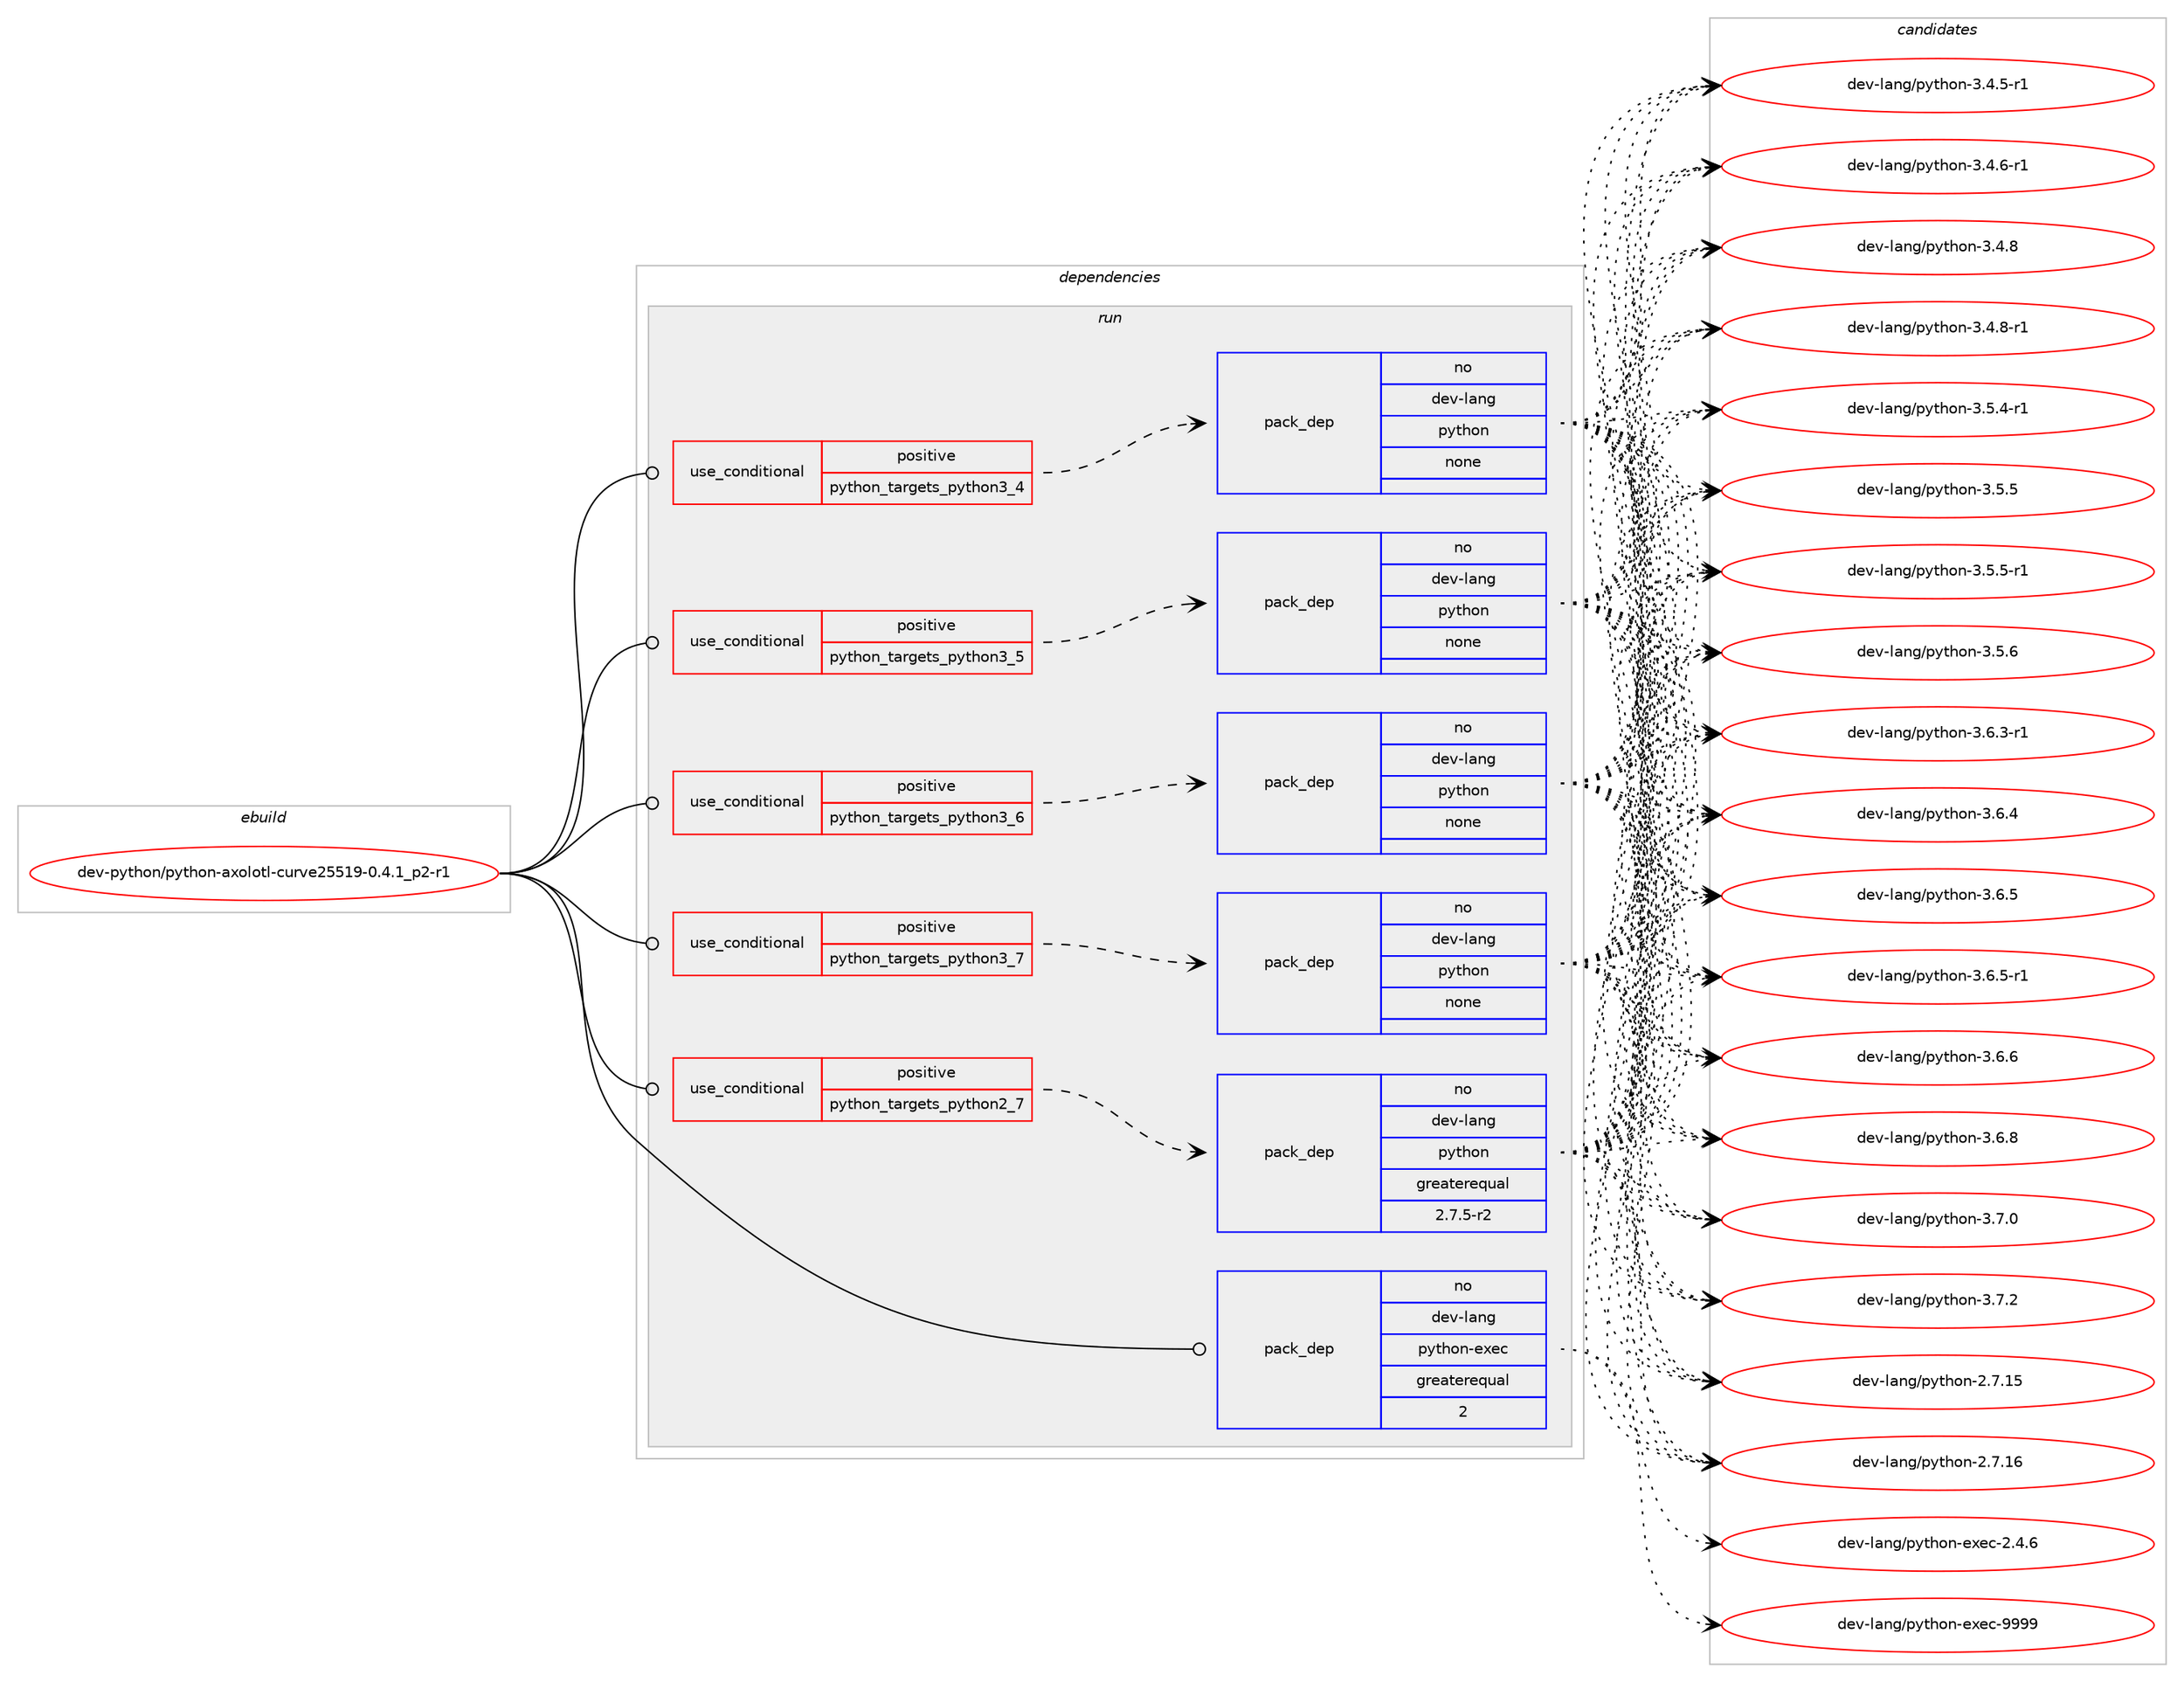 digraph prolog {

# *************
# Graph options
# *************

newrank=true;
concentrate=true;
compound=true;
graph [rankdir=LR,fontname=Helvetica,fontsize=10,ranksep=1.5];#, ranksep=2.5, nodesep=0.2];
edge  [arrowhead=vee];
node  [fontname=Helvetica,fontsize=10];

# **********
# The ebuild
# **********

subgraph cluster_leftcol {
color=gray;
rank=same;
label=<<i>ebuild</i>>;
id [label="dev-python/python-axolotl-curve25519-0.4.1_p2-r1", color=red, width=4, href="../dev-python/python-axolotl-curve25519-0.4.1_p2-r1.svg"];
}

# ****************
# The dependencies
# ****************

subgraph cluster_midcol {
color=gray;
label=<<i>dependencies</i>>;
subgraph cluster_compile {
fillcolor="#eeeeee";
style=filled;
label=<<i>compile</i>>;
}
subgraph cluster_compileandrun {
fillcolor="#eeeeee";
style=filled;
label=<<i>compile and run</i>>;
}
subgraph cluster_run {
fillcolor="#eeeeee";
style=filled;
label=<<i>run</i>>;
subgraph cond382386 {
dependency1434032 [label=<<TABLE BORDER="0" CELLBORDER="1" CELLSPACING="0" CELLPADDING="4"><TR><TD ROWSPAN="3" CELLPADDING="10">use_conditional</TD></TR><TR><TD>positive</TD></TR><TR><TD>python_targets_python2_7</TD></TR></TABLE>>, shape=none, color=red];
subgraph pack1028297 {
dependency1434033 [label=<<TABLE BORDER="0" CELLBORDER="1" CELLSPACING="0" CELLPADDING="4" WIDTH="220"><TR><TD ROWSPAN="6" CELLPADDING="30">pack_dep</TD></TR><TR><TD WIDTH="110">no</TD></TR><TR><TD>dev-lang</TD></TR><TR><TD>python</TD></TR><TR><TD>greaterequal</TD></TR><TR><TD>2.7.5-r2</TD></TR></TABLE>>, shape=none, color=blue];
}
dependency1434032:e -> dependency1434033:w [weight=20,style="dashed",arrowhead="vee"];
}
id:e -> dependency1434032:w [weight=20,style="solid",arrowhead="odot"];
subgraph cond382387 {
dependency1434034 [label=<<TABLE BORDER="0" CELLBORDER="1" CELLSPACING="0" CELLPADDING="4"><TR><TD ROWSPAN="3" CELLPADDING="10">use_conditional</TD></TR><TR><TD>positive</TD></TR><TR><TD>python_targets_python3_4</TD></TR></TABLE>>, shape=none, color=red];
subgraph pack1028298 {
dependency1434035 [label=<<TABLE BORDER="0" CELLBORDER="1" CELLSPACING="0" CELLPADDING="4" WIDTH="220"><TR><TD ROWSPAN="6" CELLPADDING="30">pack_dep</TD></TR><TR><TD WIDTH="110">no</TD></TR><TR><TD>dev-lang</TD></TR><TR><TD>python</TD></TR><TR><TD>none</TD></TR><TR><TD></TD></TR></TABLE>>, shape=none, color=blue];
}
dependency1434034:e -> dependency1434035:w [weight=20,style="dashed",arrowhead="vee"];
}
id:e -> dependency1434034:w [weight=20,style="solid",arrowhead="odot"];
subgraph cond382388 {
dependency1434036 [label=<<TABLE BORDER="0" CELLBORDER="1" CELLSPACING="0" CELLPADDING="4"><TR><TD ROWSPAN="3" CELLPADDING="10">use_conditional</TD></TR><TR><TD>positive</TD></TR><TR><TD>python_targets_python3_5</TD></TR></TABLE>>, shape=none, color=red];
subgraph pack1028299 {
dependency1434037 [label=<<TABLE BORDER="0" CELLBORDER="1" CELLSPACING="0" CELLPADDING="4" WIDTH="220"><TR><TD ROWSPAN="6" CELLPADDING="30">pack_dep</TD></TR><TR><TD WIDTH="110">no</TD></TR><TR><TD>dev-lang</TD></TR><TR><TD>python</TD></TR><TR><TD>none</TD></TR><TR><TD></TD></TR></TABLE>>, shape=none, color=blue];
}
dependency1434036:e -> dependency1434037:w [weight=20,style="dashed",arrowhead="vee"];
}
id:e -> dependency1434036:w [weight=20,style="solid",arrowhead="odot"];
subgraph cond382389 {
dependency1434038 [label=<<TABLE BORDER="0" CELLBORDER="1" CELLSPACING="0" CELLPADDING="4"><TR><TD ROWSPAN="3" CELLPADDING="10">use_conditional</TD></TR><TR><TD>positive</TD></TR><TR><TD>python_targets_python3_6</TD></TR></TABLE>>, shape=none, color=red];
subgraph pack1028300 {
dependency1434039 [label=<<TABLE BORDER="0" CELLBORDER="1" CELLSPACING="0" CELLPADDING="4" WIDTH="220"><TR><TD ROWSPAN="6" CELLPADDING="30">pack_dep</TD></TR><TR><TD WIDTH="110">no</TD></TR><TR><TD>dev-lang</TD></TR><TR><TD>python</TD></TR><TR><TD>none</TD></TR><TR><TD></TD></TR></TABLE>>, shape=none, color=blue];
}
dependency1434038:e -> dependency1434039:w [weight=20,style="dashed",arrowhead="vee"];
}
id:e -> dependency1434038:w [weight=20,style="solid",arrowhead="odot"];
subgraph cond382390 {
dependency1434040 [label=<<TABLE BORDER="0" CELLBORDER="1" CELLSPACING="0" CELLPADDING="4"><TR><TD ROWSPAN="3" CELLPADDING="10">use_conditional</TD></TR><TR><TD>positive</TD></TR><TR><TD>python_targets_python3_7</TD></TR></TABLE>>, shape=none, color=red];
subgraph pack1028301 {
dependency1434041 [label=<<TABLE BORDER="0" CELLBORDER="1" CELLSPACING="0" CELLPADDING="4" WIDTH="220"><TR><TD ROWSPAN="6" CELLPADDING="30">pack_dep</TD></TR><TR><TD WIDTH="110">no</TD></TR><TR><TD>dev-lang</TD></TR><TR><TD>python</TD></TR><TR><TD>none</TD></TR><TR><TD></TD></TR></TABLE>>, shape=none, color=blue];
}
dependency1434040:e -> dependency1434041:w [weight=20,style="dashed",arrowhead="vee"];
}
id:e -> dependency1434040:w [weight=20,style="solid",arrowhead="odot"];
subgraph pack1028302 {
dependency1434042 [label=<<TABLE BORDER="0" CELLBORDER="1" CELLSPACING="0" CELLPADDING="4" WIDTH="220"><TR><TD ROWSPAN="6" CELLPADDING="30">pack_dep</TD></TR><TR><TD WIDTH="110">no</TD></TR><TR><TD>dev-lang</TD></TR><TR><TD>python-exec</TD></TR><TR><TD>greaterequal</TD></TR><TR><TD>2</TD></TR></TABLE>>, shape=none, color=blue];
}
id:e -> dependency1434042:w [weight=20,style="solid",arrowhead="odot"];
}
}

# **************
# The candidates
# **************

subgraph cluster_choices {
rank=same;
color=gray;
label=<<i>candidates</i>>;

subgraph choice1028297 {
color=black;
nodesep=1;
choice10010111845108971101034711212111610411111045504655464953 [label="dev-lang/python-2.7.15", color=red, width=4,href="../dev-lang/python-2.7.15.svg"];
choice10010111845108971101034711212111610411111045504655464954 [label="dev-lang/python-2.7.16", color=red, width=4,href="../dev-lang/python-2.7.16.svg"];
choice1001011184510897110103471121211161041111104551465246534511449 [label="dev-lang/python-3.4.5-r1", color=red, width=4,href="../dev-lang/python-3.4.5-r1.svg"];
choice1001011184510897110103471121211161041111104551465246544511449 [label="dev-lang/python-3.4.6-r1", color=red, width=4,href="../dev-lang/python-3.4.6-r1.svg"];
choice100101118451089711010347112121116104111110455146524656 [label="dev-lang/python-3.4.8", color=red, width=4,href="../dev-lang/python-3.4.8.svg"];
choice1001011184510897110103471121211161041111104551465246564511449 [label="dev-lang/python-3.4.8-r1", color=red, width=4,href="../dev-lang/python-3.4.8-r1.svg"];
choice1001011184510897110103471121211161041111104551465346524511449 [label="dev-lang/python-3.5.4-r1", color=red, width=4,href="../dev-lang/python-3.5.4-r1.svg"];
choice100101118451089711010347112121116104111110455146534653 [label="dev-lang/python-3.5.5", color=red, width=4,href="../dev-lang/python-3.5.5.svg"];
choice1001011184510897110103471121211161041111104551465346534511449 [label="dev-lang/python-3.5.5-r1", color=red, width=4,href="../dev-lang/python-3.5.5-r1.svg"];
choice100101118451089711010347112121116104111110455146534654 [label="dev-lang/python-3.5.6", color=red, width=4,href="../dev-lang/python-3.5.6.svg"];
choice1001011184510897110103471121211161041111104551465446514511449 [label="dev-lang/python-3.6.3-r1", color=red, width=4,href="../dev-lang/python-3.6.3-r1.svg"];
choice100101118451089711010347112121116104111110455146544652 [label="dev-lang/python-3.6.4", color=red, width=4,href="../dev-lang/python-3.6.4.svg"];
choice100101118451089711010347112121116104111110455146544653 [label="dev-lang/python-3.6.5", color=red, width=4,href="../dev-lang/python-3.6.5.svg"];
choice1001011184510897110103471121211161041111104551465446534511449 [label="dev-lang/python-3.6.5-r1", color=red, width=4,href="../dev-lang/python-3.6.5-r1.svg"];
choice100101118451089711010347112121116104111110455146544654 [label="dev-lang/python-3.6.6", color=red, width=4,href="../dev-lang/python-3.6.6.svg"];
choice100101118451089711010347112121116104111110455146544656 [label="dev-lang/python-3.6.8", color=red, width=4,href="../dev-lang/python-3.6.8.svg"];
choice100101118451089711010347112121116104111110455146554648 [label="dev-lang/python-3.7.0", color=red, width=4,href="../dev-lang/python-3.7.0.svg"];
choice100101118451089711010347112121116104111110455146554650 [label="dev-lang/python-3.7.2", color=red, width=4,href="../dev-lang/python-3.7.2.svg"];
dependency1434033:e -> choice10010111845108971101034711212111610411111045504655464953:w [style=dotted,weight="100"];
dependency1434033:e -> choice10010111845108971101034711212111610411111045504655464954:w [style=dotted,weight="100"];
dependency1434033:e -> choice1001011184510897110103471121211161041111104551465246534511449:w [style=dotted,weight="100"];
dependency1434033:e -> choice1001011184510897110103471121211161041111104551465246544511449:w [style=dotted,weight="100"];
dependency1434033:e -> choice100101118451089711010347112121116104111110455146524656:w [style=dotted,weight="100"];
dependency1434033:e -> choice1001011184510897110103471121211161041111104551465246564511449:w [style=dotted,weight="100"];
dependency1434033:e -> choice1001011184510897110103471121211161041111104551465346524511449:w [style=dotted,weight="100"];
dependency1434033:e -> choice100101118451089711010347112121116104111110455146534653:w [style=dotted,weight="100"];
dependency1434033:e -> choice1001011184510897110103471121211161041111104551465346534511449:w [style=dotted,weight="100"];
dependency1434033:e -> choice100101118451089711010347112121116104111110455146534654:w [style=dotted,weight="100"];
dependency1434033:e -> choice1001011184510897110103471121211161041111104551465446514511449:w [style=dotted,weight="100"];
dependency1434033:e -> choice100101118451089711010347112121116104111110455146544652:w [style=dotted,weight="100"];
dependency1434033:e -> choice100101118451089711010347112121116104111110455146544653:w [style=dotted,weight="100"];
dependency1434033:e -> choice1001011184510897110103471121211161041111104551465446534511449:w [style=dotted,weight="100"];
dependency1434033:e -> choice100101118451089711010347112121116104111110455146544654:w [style=dotted,weight="100"];
dependency1434033:e -> choice100101118451089711010347112121116104111110455146544656:w [style=dotted,weight="100"];
dependency1434033:e -> choice100101118451089711010347112121116104111110455146554648:w [style=dotted,weight="100"];
dependency1434033:e -> choice100101118451089711010347112121116104111110455146554650:w [style=dotted,weight="100"];
}
subgraph choice1028298 {
color=black;
nodesep=1;
choice10010111845108971101034711212111610411111045504655464953 [label="dev-lang/python-2.7.15", color=red, width=4,href="../dev-lang/python-2.7.15.svg"];
choice10010111845108971101034711212111610411111045504655464954 [label="dev-lang/python-2.7.16", color=red, width=4,href="../dev-lang/python-2.7.16.svg"];
choice1001011184510897110103471121211161041111104551465246534511449 [label="dev-lang/python-3.4.5-r1", color=red, width=4,href="../dev-lang/python-3.4.5-r1.svg"];
choice1001011184510897110103471121211161041111104551465246544511449 [label="dev-lang/python-3.4.6-r1", color=red, width=4,href="../dev-lang/python-3.4.6-r1.svg"];
choice100101118451089711010347112121116104111110455146524656 [label="dev-lang/python-3.4.8", color=red, width=4,href="../dev-lang/python-3.4.8.svg"];
choice1001011184510897110103471121211161041111104551465246564511449 [label="dev-lang/python-3.4.8-r1", color=red, width=4,href="../dev-lang/python-3.4.8-r1.svg"];
choice1001011184510897110103471121211161041111104551465346524511449 [label="dev-lang/python-3.5.4-r1", color=red, width=4,href="../dev-lang/python-3.5.4-r1.svg"];
choice100101118451089711010347112121116104111110455146534653 [label="dev-lang/python-3.5.5", color=red, width=4,href="../dev-lang/python-3.5.5.svg"];
choice1001011184510897110103471121211161041111104551465346534511449 [label="dev-lang/python-3.5.5-r1", color=red, width=4,href="../dev-lang/python-3.5.5-r1.svg"];
choice100101118451089711010347112121116104111110455146534654 [label="dev-lang/python-3.5.6", color=red, width=4,href="../dev-lang/python-3.5.6.svg"];
choice1001011184510897110103471121211161041111104551465446514511449 [label="dev-lang/python-3.6.3-r1", color=red, width=4,href="../dev-lang/python-3.6.3-r1.svg"];
choice100101118451089711010347112121116104111110455146544652 [label="dev-lang/python-3.6.4", color=red, width=4,href="../dev-lang/python-3.6.4.svg"];
choice100101118451089711010347112121116104111110455146544653 [label="dev-lang/python-3.6.5", color=red, width=4,href="../dev-lang/python-3.6.5.svg"];
choice1001011184510897110103471121211161041111104551465446534511449 [label="dev-lang/python-3.6.5-r1", color=red, width=4,href="../dev-lang/python-3.6.5-r1.svg"];
choice100101118451089711010347112121116104111110455146544654 [label="dev-lang/python-3.6.6", color=red, width=4,href="../dev-lang/python-3.6.6.svg"];
choice100101118451089711010347112121116104111110455146544656 [label="dev-lang/python-3.6.8", color=red, width=4,href="../dev-lang/python-3.6.8.svg"];
choice100101118451089711010347112121116104111110455146554648 [label="dev-lang/python-3.7.0", color=red, width=4,href="../dev-lang/python-3.7.0.svg"];
choice100101118451089711010347112121116104111110455146554650 [label="dev-lang/python-3.7.2", color=red, width=4,href="../dev-lang/python-3.7.2.svg"];
dependency1434035:e -> choice10010111845108971101034711212111610411111045504655464953:w [style=dotted,weight="100"];
dependency1434035:e -> choice10010111845108971101034711212111610411111045504655464954:w [style=dotted,weight="100"];
dependency1434035:e -> choice1001011184510897110103471121211161041111104551465246534511449:w [style=dotted,weight="100"];
dependency1434035:e -> choice1001011184510897110103471121211161041111104551465246544511449:w [style=dotted,weight="100"];
dependency1434035:e -> choice100101118451089711010347112121116104111110455146524656:w [style=dotted,weight="100"];
dependency1434035:e -> choice1001011184510897110103471121211161041111104551465246564511449:w [style=dotted,weight="100"];
dependency1434035:e -> choice1001011184510897110103471121211161041111104551465346524511449:w [style=dotted,weight="100"];
dependency1434035:e -> choice100101118451089711010347112121116104111110455146534653:w [style=dotted,weight="100"];
dependency1434035:e -> choice1001011184510897110103471121211161041111104551465346534511449:w [style=dotted,weight="100"];
dependency1434035:e -> choice100101118451089711010347112121116104111110455146534654:w [style=dotted,weight="100"];
dependency1434035:e -> choice1001011184510897110103471121211161041111104551465446514511449:w [style=dotted,weight="100"];
dependency1434035:e -> choice100101118451089711010347112121116104111110455146544652:w [style=dotted,weight="100"];
dependency1434035:e -> choice100101118451089711010347112121116104111110455146544653:w [style=dotted,weight="100"];
dependency1434035:e -> choice1001011184510897110103471121211161041111104551465446534511449:w [style=dotted,weight="100"];
dependency1434035:e -> choice100101118451089711010347112121116104111110455146544654:w [style=dotted,weight="100"];
dependency1434035:e -> choice100101118451089711010347112121116104111110455146544656:w [style=dotted,weight="100"];
dependency1434035:e -> choice100101118451089711010347112121116104111110455146554648:w [style=dotted,weight="100"];
dependency1434035:e -> choice100101118451089711010347112121116104111110455146554650:w [style=dotted,weight="100"];
}
subgraph choice1028299 {
color=black;
nodesep=1;
choice10010111845108971101034711212111610411111045504655464953 [label="dev-lang/python-2.7.15", color=red, width=4,href="../dev-lang/python-2.7.15.svg"];
choice10010111845108971101034711212111610411111045504655464954 [label="dev-lang/python-2.7.16", color=red, width=4,href="../dev-lang/python-2.7.16.svg"];
choice1001011184510897110103471121211161041111104551465246534511449 [label="dev-lang/python-3.4.5-r1", color=red, width=4,href="../dev-lang/python-3.4.5-r1.svg"];
choice1001011184510897110103471121211161041111104551465246544511449 [label="dev-lang/python-3.4.6-r1", color=red, width=4,href="../dev-lang/python-3.4.6-r1.svg"];
choice100101118451089711010347112121116104111110455146524656 [label="dev-lang/python-3.4.8", color=red, width=4,href="../dev-lang/python-3.4.8.svg"];
choice1001011184510897110103471121211161041111104551465246564511449 [label="dev-lang/python-3.4.8-r1", color=red, width=4,href="../dev-lang/python-3.4.8-r1.svg"];
choice1001011184510897110103471121211161041111104551465346524511449 [label="dev-lang/python-3.5.4-r1", color=red, width=4,href="../dev-lang/python-3.5.4-r1.svg"];
choice100101118451089711010347112121116104111110455146534653 [label="dev-lang/python-3.5.5", color=red, width=4,href="../dev-lang/python-3.5.5.svg"];
choice1001011184510897110103471121211161041111104551465346534511449 [label="dev-lang/python-3.5.5-r1", color=red, width=4,href="../dev-lang/python-3.5.5-r1.svg"];
choice100101118451089711010347112121116104111110455146534654 [label="dev-lang/python-3.5.6", color=red, width=4,href="../dev-lang/python-3.5.6.svg"];
choice1001011184510897110103471121211161041111104551465446514511449 [label="dev-lang/python-3.6.3-r1", color=red, width=4,href="../dev-lang/python-3.6.3-r1.svg"];
choice100101118451089711010347112121116104111110455146544652 [label="dev-lang/python-3.6.4", color=red, width=4,href="../dev-lang/python-3.6.4.svg"];
choice100101118451089711010347112121116104111110455146544653 [label="dev-lang/python-3.6.5", color=red, width=4,href="../dev-lang/python-3.6.5.svg"];
choice1001011184510897110103471121211161041111104551465446534511449 [label="dev-lang/python-3.6.5-r1", color=red, width=4,href="../dev-lang/python-3.6.5-r1.svg"];
choice100101118451089711010347112121116104111110455146544654 [label="dev-lang/python-3.6.6", color=red, width=4,href="../dev-lang/python-3.6.6.svg"];
choice100101118451089711010347112121116104111110455146544656 [label="dev-lang/python-3.6.8", color=red, width=4,href="../dev-lang/python-3.6.8.svg"];
choice100101118451089711010347112121116104111110455146554648 [label="dev-lang/python-3.7.0", color=red, width=4,href="../dev-lang/python-3.7.0.svg"];
choice100101118451089711010347112121116104111110455146554650 [label="dev-lang/python-3.7.2", color=red, width=4,href="../dev-lang/python-3.7.2.svg"];
dependency1434037:e -> choice10010111845108971101034711212111610411111045504655464953:w [style=dotted,weight="100"];
dependency1434037:e -> choice10010111845108971101034711212111610411111045504655464954:w [style=dotted,weight="100"];
dependency1434037:e -> choice1001011184510897110103471121211161041111104551465246534511449:w [style=dotted,weight="100"];
dependency1434037:e -> choice1001011184510897110103471121211161041111104551465246544511449:w [style=dotted,weight="100"];
dependency1434037:e -> choice100101118451089711010347112121116104111110455146524656:w [style=dotted,weight="100"];
dependency1434037:e -> choice1001011184510897110103471121211161041111104551465246564511449:w [style=dotted,weight="100"];
dependency1434037:e -> choice1001011184510897110103471121211161041111104551465346524511449:w [style=dotted,weight="100"];
dependency1434037:e -> choice100101118451089711010347112121116104111110455146534653:w [style=dotted,weight="100"];
dependency1434037:e -> choice1001011184510897110103471121211161041111104551465346534511449:w [style=dotted,weight="100"];
dependency1434037:e -> choice100101118451089711010347112121116104111110455146534654:w [style=dotted,weight="100"];
dependency1434037:e -> choice1001011184510897110103471121211161041111104551465446514511449:w [style=dotted,weight="100"];
dependency1434037:e -> choice100101118451089711010347112121116104111110455146544652:w [style=dotted,weight="100"];
dependency1434037:e -> choice100101118451089711010347112121116104111110455146544653:w [style=dotted,weight="100"];
dependency1434037:e -> choice1001011184510897110103471121211161041111104551465446534511449:w [style=dotted,weight="100"];
dependency1434037:e -> choice100101118451089711010347112121116104111110455146544654:w [style=dotted,weight="100"];
dependency1434037:e -> choice100101118451089711010347112121116104111110455146544656:w [style=dotted,weight="100"];
dependency1434037:e -> choice100101118451089711010347112121116104111110455146554648:w [style=dotted,weight="100"];
dependency1434037:e -> choice100101118451089711010347112121116104111110455146554650:w [style=dotted,weight="100"];
}
subgraph choice1028300 {
color=black;
nodesep=1;
choice10010111845108971101034711212111610411111045504655464953 [label="dev-lang/python-2.7.15", color=red, width=4,href="../dev-lang/python-2.7.15.svg"];
choice10010111845108971101034711212111610411111045504655464954 [label="dev-lang/python-2.7.16", color=red, width=4,href="../dev-lang/python-2.7.16.svg"];
choice1001011184510897110103471121211161041111104551465246534511449 [label="dev-lang/python-3.4.5-r1", color=red, width=4,href="../dev-lang/python-3.4.5-r1.svg"];
choice1001011184510897110103471121211161041111104551465246544511449 [label="dev-lang/python-3.4.6-r1", color=red, width=4,href="../dev-lang/python-3.4.6-r1.svg"];
choice100101118451089711010347112121116104111110455146524656 [label="dev-lang/python-3.4.8", color=red, width=4,href="../dev-lang/python-3.4.8.svg"];
choice1001011184510897110103471121211161041111104551465246564511449 [label="dev-lang/python-3.4.8-r1", color=red, width=4,href="../dev-lang/python-3.4.8-r1.svg"];
choice1001011184510897110103471121211161041111104551465346524511449 [label="dev-lang/python-3.5.4-r1", color=red, width=4,href="../dev-lang/python-3.5.4-r1.svg"];
choice100101118451089711010347112121116104111110455146534653 [label="dev-lang/python-3.5.5", color=red, width=4,href="../dev-lang/python-3.5.5.svg"];
choice1001011184510897110103471121211161041111104551465346534511449 [label="dev-lang/python-3.5.5-r1", color=red, width=4,href="../dev-lang/python-3.5.5-r1.svg"];
choice100101118451089711010347112121116104111110455146534654 [label="dev-lang/python-3.5.6", color=red, width=4,href="../dev-lang/python-3.5.6.svg"];
choice1001011184510897110103471121211161041111104551465446514511449 [label="dev-lang/python-3.6.3-r1", color=red, width=4,href="../dev-lang/python-3.6.3-r1.svg"];
choice100101118451089711010347112121116104111110455146544652 [label="dev-lang/python-3.6.4", color=red, width=4,href="../dev-lang/python-3.6.4.svg"];
choice100101118451089711010347112121116104111110455146544653 [label="dev-lang/python-3.6.5", color=red, width=4,href="../dev-lang/python-3.6.5.svg"];
choice1001011184510897110103471121211161041111104551465446534511449 [label="dev-lang/python-3.6.5-r1", color=red, width=4,href="../dev-lang/python-3.6.5-r1.svg"];
choice100101118451089711010347112121116104111110455146544654 [label="dev-lang/python-3.6.6", color=red, width=4,href="../dev-lang/python-3.6.6.svg"];
choice100101118451089711010347112121116104111110455146544656 [label="dev-lang/python-3.6.8", color=red, width=4,href="../dev-lang/python-3.6.8.svg"];
choice100101118451089711010347112121116104111110455146554648 [label="dev-lang/python-3.7.0", color=red, width=4,href="../dev-lang/python-3.7.0.svg"];
choice100101118451089711010347112121116104111110455146554650 [label="dev-lang/python-3.7.2", color=red, width=4,href="../dev-lang/python-3.7.2.svg"];
dependency1434039:e -> choice10010111845108971101034711212111610411111045504655464953:w [style=dotted,weight="100"];
dependency1434039:e -> choice10010111845108971101034711212111610411111045504655464954:w [style=dotted,weight="100"];
dependency1434039:e -> choice1001011184510897110103471121211161041111104551465246534511449:w [style=dotted,weight="100"];
dependency1434039:e -> choice1001011184510897110103471121211161041111104551465246544511449:w [style=dotted,weight="100"];
dependency1434039:e -> choice100101118451089711010347112121116104111110455146524656:w [style=dotted,weight="100"];
dependency1434039:e -> choice1001011184510897110103471121211161041111104551465246564511449:w [style=dotted,weight="100"];
dependency1434039:e -> choice1001011184510897110103471121211161041111104551465346524511449:w [style=dotted,weight="100"];
dependency1434039:e -> choice100101118451089711010347112121116104111110455146534653:w [style=dotted,weight="100"];
dependency1434039:e -> choice1001011184510897110103471121211161041111104551465346534511449:w [style=dotted,weight="100"];
dependency1434039:e -> choice100101118451089711010347112121116104111110455146534654:w [style=dotted,weight="100"];
dependency1434039:e -> choice1001011184510897110103471121211161041111104551465446514511449:w [style=dotted,weight="100"];
dependency1434039:e -> choice100101118451089711010347112121116104111110455146544652:w [style=dotted,weight="100"];
dependency1434039:e -> choice100101118451089711010347112121116104111110455146544653:w [style=dotted,weight="100"];
dependency1434039:e -> choice1001011184510897110103471121211161041111104551465446534511449:w [style=dotted,weight="100"];
dependency1434039:e -> choice100101118451089711010347112121116104111110455146544654:w [style=dotted,weight="100"];
dependency1434039:e -> choice100101118451089711010347112121116104111110455146544656:w [style=dotted,weight="100"];
dependency1434039:e -> choice100101118451089711010347112121116104111110455146554648:w [style=dotted,weight="100"];
dependency1434039:e -> choice100101118451089711010347112121116104111110455146554650:w [style=dotted,weight="100"];
}
subgraph choice1028301 {
color=black;
nodesep=1;
choice10010111845108971101034711212111610411111045504655464953 [label="dev-lang/python-2.7.15", color=red, width=4,href="../dev-lang/python-2.7.15.svg"];
choice10010111845108971101034711212111610411111045504655464954 [label="dev-lang/python-2.7.16", color=red, width=4,href="../dev-lang/python-2.7.16.svg"];
choice1001011184510897110103471121211161041111104551465246534511449 [label="dev-lang/python-3.4.5-r1", color=red, width=4,href="../dev-lang/python-3.4.5-r1.svg"];
choice1001011184510897110103471121211161041111104551465246544511449 [label="dev-lang/python-3.4.6-r1", color=red, width=4,href="../dev-lang/python-3.4.6-r1.svg"];
choice100101118451089711010347112121116104111110455146524656 [label="dev-lang/python-3.4.8", color=red, width=4,href="../dev-lang/python-3.4.8.svg"];
choice1001011184510897110103471121211161041111104551465246564511449 [label="dev-lang/python-3.4.8-r1", color=red, width=4,href="../dev-lang/python-3.4.8-r1.svg"];
choice1001011184510897110103471121211161041111104551465346524511449 [label="dev-lang/python-3.5.4-r1", color=red, width=4,href="../dev-lang/python-3.5.4-r1.svg"];
choice100101118451089711010347112121116104111110455146534653 [label="dev-lang/python-3.5.5", color=red, width=4,href="../dev-lang/python-3.5.5.svg"];
choice1001011184510897110103471121211161041111104551465346534511449 [label="dev-lang/python-3.5.5-r1", color=red, width=4,href="../dev-lang/python-3.5.5-r1.svg"];
choice100101118451089711010347112121116104111110455146534654 [label="dev-lang/python-3.5.6", color=red, width=4,href="../dev-lang/python-3.5.6.svg"];
choice1001011184510897110103471121211161041111104551465446514511449 [label="dev-lang/python-3.6.3-r1", color=red, width=4,href="../dev-lang/python-3.6.3-r1.svg"];
choice100101118451089711010347112121116104111110455146544652 [label="dev-lang/python-3.6.4", color=red, width=4,href="../dev-lang/python-3.6.4.svg"];
choice100101118451089711010347112121116104111110455146544653 [label="dev-lang/python-3.6.5", color=red, width=4,href="../dev-lang/python-3.6.5.svg"];
choice1001011184510897110103471121211161041111104551465446534511449 [label="dev-lang/python-3.6.5-r1", color=red, width=4,href="../dev-lang/python-3.6.5-r1.svg"];
choice100101118451089711010347112121116104111110455146544654 [label="dev-lang/python-3.6.6", color=red, width=4,href="../dev-lang/python-3.6.6.svg"];
choice100101118451089711010347112121116104111110455146544656 [label="dev-lang/python-3.6.8", color=red, width=4,href="../dev-lang/python-3.6.8.svg"];
choice100101118451089711010347112121116104111110455146554648 [label="dev-lang/python-3.7.0", color=red, width=4,href="../dev-lang/python-3.7.0.svg"];
choice100101118451089711010347112121116104111110455146554650 [label="dev-lang/python-3.7.2", color=red, width=4,href="../dev-lang/python-3.7.2.svg"];
dependency1434041:e -> choice10010111845108971101034711212111610411111045504655464953:w [style=dotted,weight="100"];
dependency1434041:e -> choice10010111845108971101034711212111610411111045504655464954:w [style=dotted,weight="100"];
dependency1434041:e -> choice1001011184510897110103471121211161041111104551465246534511449:w [style=dotted,weight="100"];
dependency1434041:e -> choice1001011184510897110103471121211161041111104551465246544511449:w [style=dotted,weight="100"];
dependency1434041:e -> choice100101118451089711010347112121116104111110455146524656:w [style=dotted,weight="100"];
dependency1434041:e -> choice1001011184510897110103471121211161041111104551465246564511449:w [style=dotted,weight="100"];
dependency1434041:e -> choice1001011184510897110103471121211161041111104551465346524511449:w [style=dotted,weight="100"];
dependency1434041:e -> choice100101118451089711010347112121116104111110455146534653:w [style=dotted,weight="100"];
dependency1434041:e -> choice1001011184510897110103471121211161041111104551465346534511449:w [style=dotted,weight="100"];
dependency1434041:e -> choice100101118451089711010347112121116104111110455146534654:w [style=dotted,weight="100"];
dependency1434041:e -> choice1001011184510897110103471121211161041111104551465446514511449:w [style=dotted,weight="100"];
dependency1434041:e -> choice100101118451089711010347112121116104111110455146544652:w [style=dotted,weight="100"];
dependency1434041:e -> choice100101118451089711010347112121116104111110455146544653:w [style=dotted,weight="100"];
dependency1434041:e -> choice1001011184510897110103471121211161041111104551465446534511449:w [style=dotted,weight="100"];
dependency1434041:e -> choice100101118451089711010347112121116104111110455146544654:w [style=dotted,weight="100"];
dependency1434041:e -> choice100101118451089711010347112121116104111110455146544656:w [style=dotted,weight="100"];
dependency1434041:e -> choice100101118451089711010347112121116104111110455146554648:w [style=dotted,weight="100"];
dependency1434041:e -> choice100101118451089711010347112121116104111110455146554650:w [style=dotted,weight="100"];
}
subgraph choice1028302 {
color=black;
nodesep=1;
choice1001011184510897110103471121211161041111104510112010199455046524654 [label="dev-lang/python-exec-2.4.6", color=red, width=4,href="../dev-lang/python-exec-2.4.6.svg"];
choice10010111845108971101034711212111610411111045101120101994557575757 [label="dev-lang/python-exec-9999", color=red, width=4,href="../dev-lang/python-exec-9999.svg"];
dependency1434042:e -> choice1001011184510897110103471121211161041111104510112010199455046524654:w [style=dotted,weight="100"];
dependency1434042:e -> choice10010111845108971101034711212111610411111045101120101994557575757:w [style=dotted,weight="100"];
}
}

}
